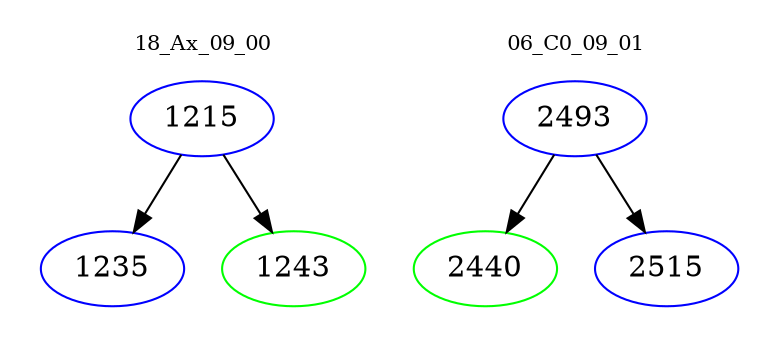 digraph{
subgraph cluster_0 {
color = white
label = "18_Ax_09_00";
fontsize=10;
T0_1215 [label="1215", color="blue"]
T0_1215 -> T0_1235 [color="black"]
T0_1235 [label="1235", color="blue"]
T0_1215 -> T0_1243 [color="black"]
T0_1243 [label="1243", color="green"]
}
subgraph cluster_1 {
color = white
label = "06_C0_09_01";
fontsize=10;
T1_2493 [label="2493", color="blue"]
T1_2493 -> T1_2440 [color="black"]
T1_2440 [label="2440", color="green"]
T1_2493 -> T1_2515 [color="black"]
T1_2515 [label="2515", color="blue"]
}
}
